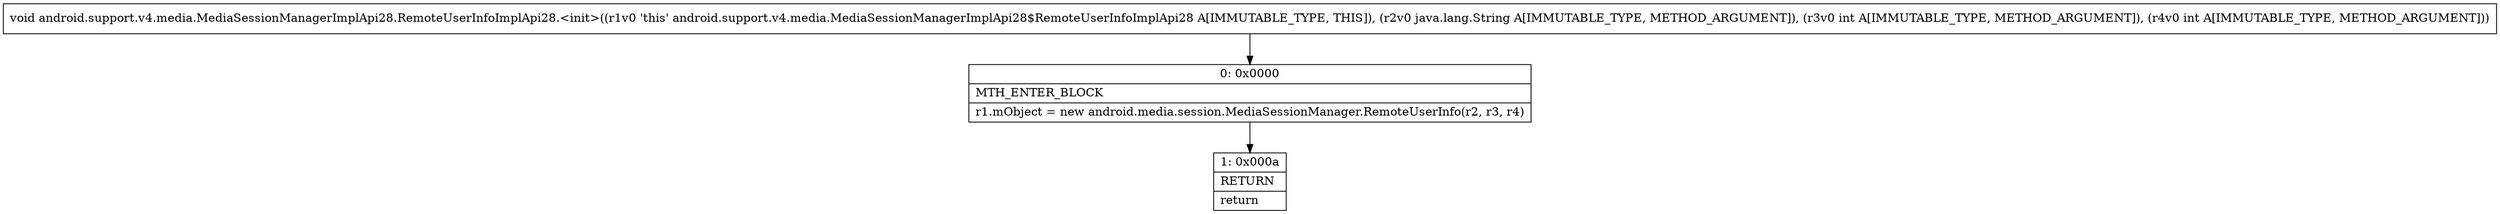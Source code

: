 digraph "CFG forandroid.support.v4.media.MediaSessionManagerImplApi28.RemoteUserInfoImplApi28.\<init\>(Ljava\/lang\/String;II)V" {
Node_0 [shape=record,label="{0\:\ 0x0000|MTH_ENTER_BLOCK\l|r1.mObject = new android.media.session.MediaSessionManager.RemoteUserInfo(r2, r3, r4)\l}"];
Node_1 [shape=record,label="{1\:\ 0x000a|RETURN\l|return\l}"];
MethodNode[shape=record,label="{void android.support.v4.media.MediaSessionManagerImplApi28.RemoteUserInfoImplApi28.\<init\>((r1v0 'this' android.support.v4.media.MediaSessionManagerImplApi28$RemoteUserInfoImplApi28 A[IMMUTABLE_TYPE, THIS]), (r2v0 java.lang.String A[IMMUTABLE_TYPE, METHOD_ARGUMENT]), (r3v0 int A[IMMUTABLE_TYPE, METHOD_ARGUMENT]), (r4v0 int A[IMMUTABLE_TYPE, METHOD_ARGUMENT])) }"];
MethodNode -> Node_0;
Node_0 -> Node_1;
}

